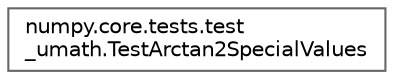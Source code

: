 digraph "Graphical Class Hierarchy"
{
 // LATEX_PDF_SIZE
  bgcolor="transparent";
  edge [fontname=Helvetica,fontsize=10,labelfontname=Helvetica,labelfontsize=10];
  node [fontname=Helvetica,fontsize=10,shape=box,height=0.2,width=0.4];
  rankdir="LR";
  Node0 [id="Node000000",label="numpy.core.tests.test\l_umath.TestArctan2SpecialValues",height=0.2,width=0.4,color="grey40", fillcolor="white", style="filled",URL="$d8/def/classnumpy_1_1core_1_1tests_1_1test__umath_1_1TestArctan2SpecialValues.html",tooltip=" "];
}
